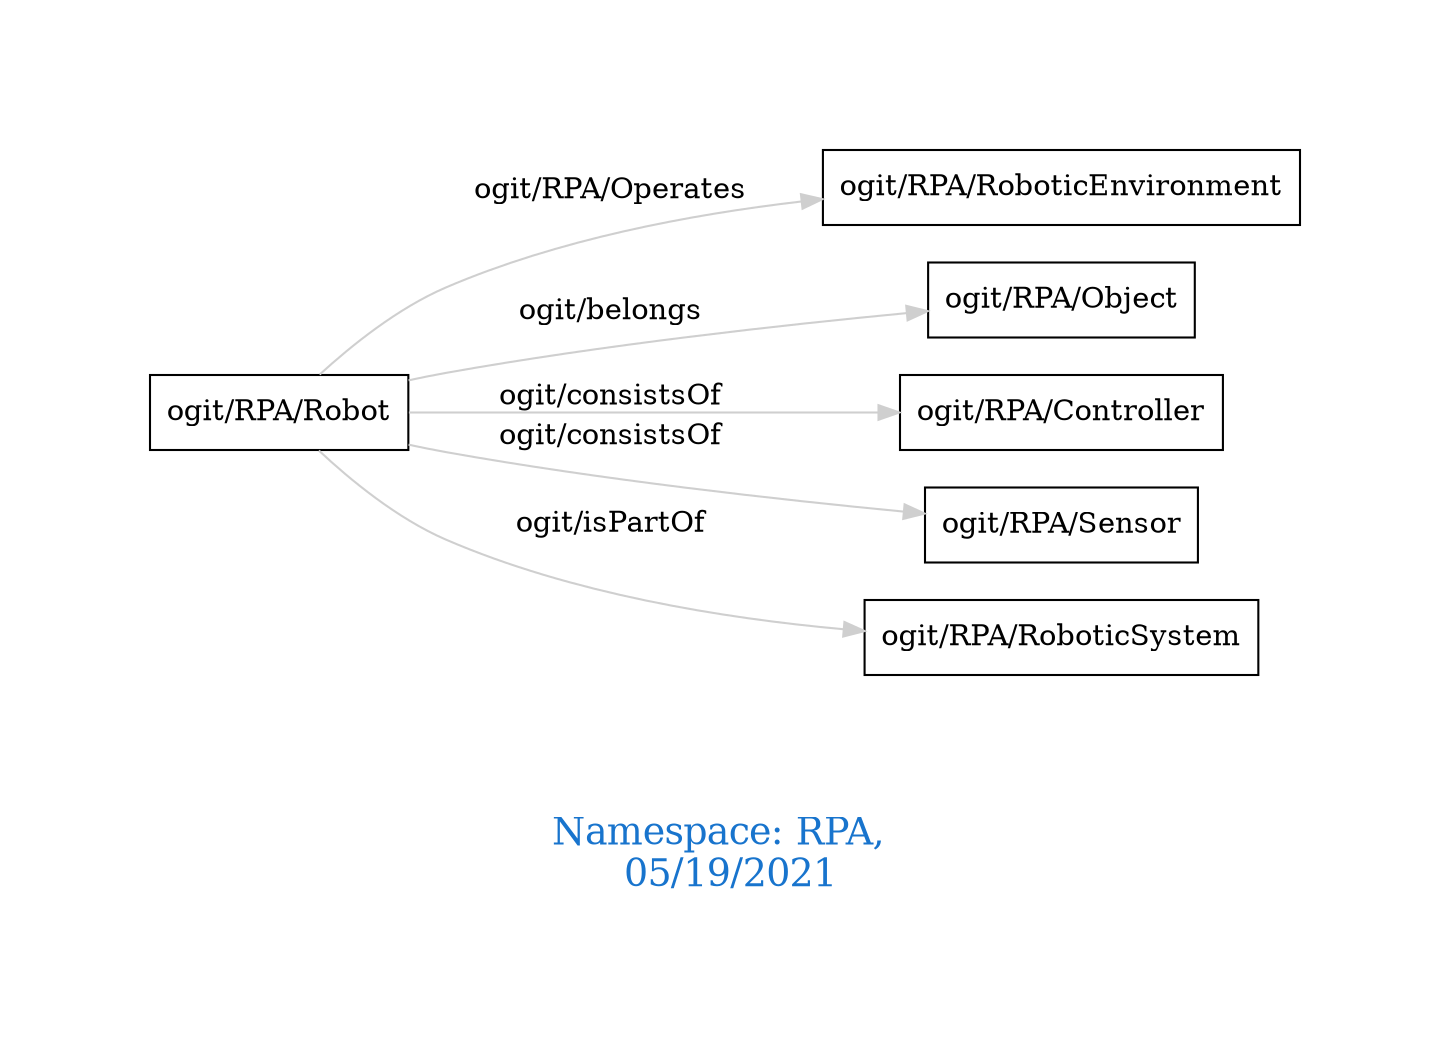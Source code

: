 digraph OGIT_ontology {
 graph [ rankdir= LR,pad=1 
fontsize = 18,
fontcolor= dodgerblue3,label = "\n\n\nNamespace: RPA, \n 05/19/2021"];
node[shape=polygon];
edge [  color="gray81"];

   "ogit/RPA/Robot" -> "ogit/RPA/RoboticEnvironment" [label="   ogit/RPA/Operates    "];
   "ogit/RPA/Robot" -> "ogit/RPA/Object" [label="   ogit/belongs    "];
   "ogit/RPA/Robot" -> "ogit/RPA/Controller" [label="   ogit/consistsOf    "];
   "ogit/RPA/Robot" -> "ogit/RPA/Sensor" [label="   ogit/consistsOf    "];
   "ogit/RPA/Robot" -> "ogit/RPA/RoboticSystem" [label="   ogit/isPartOf    "];
}
